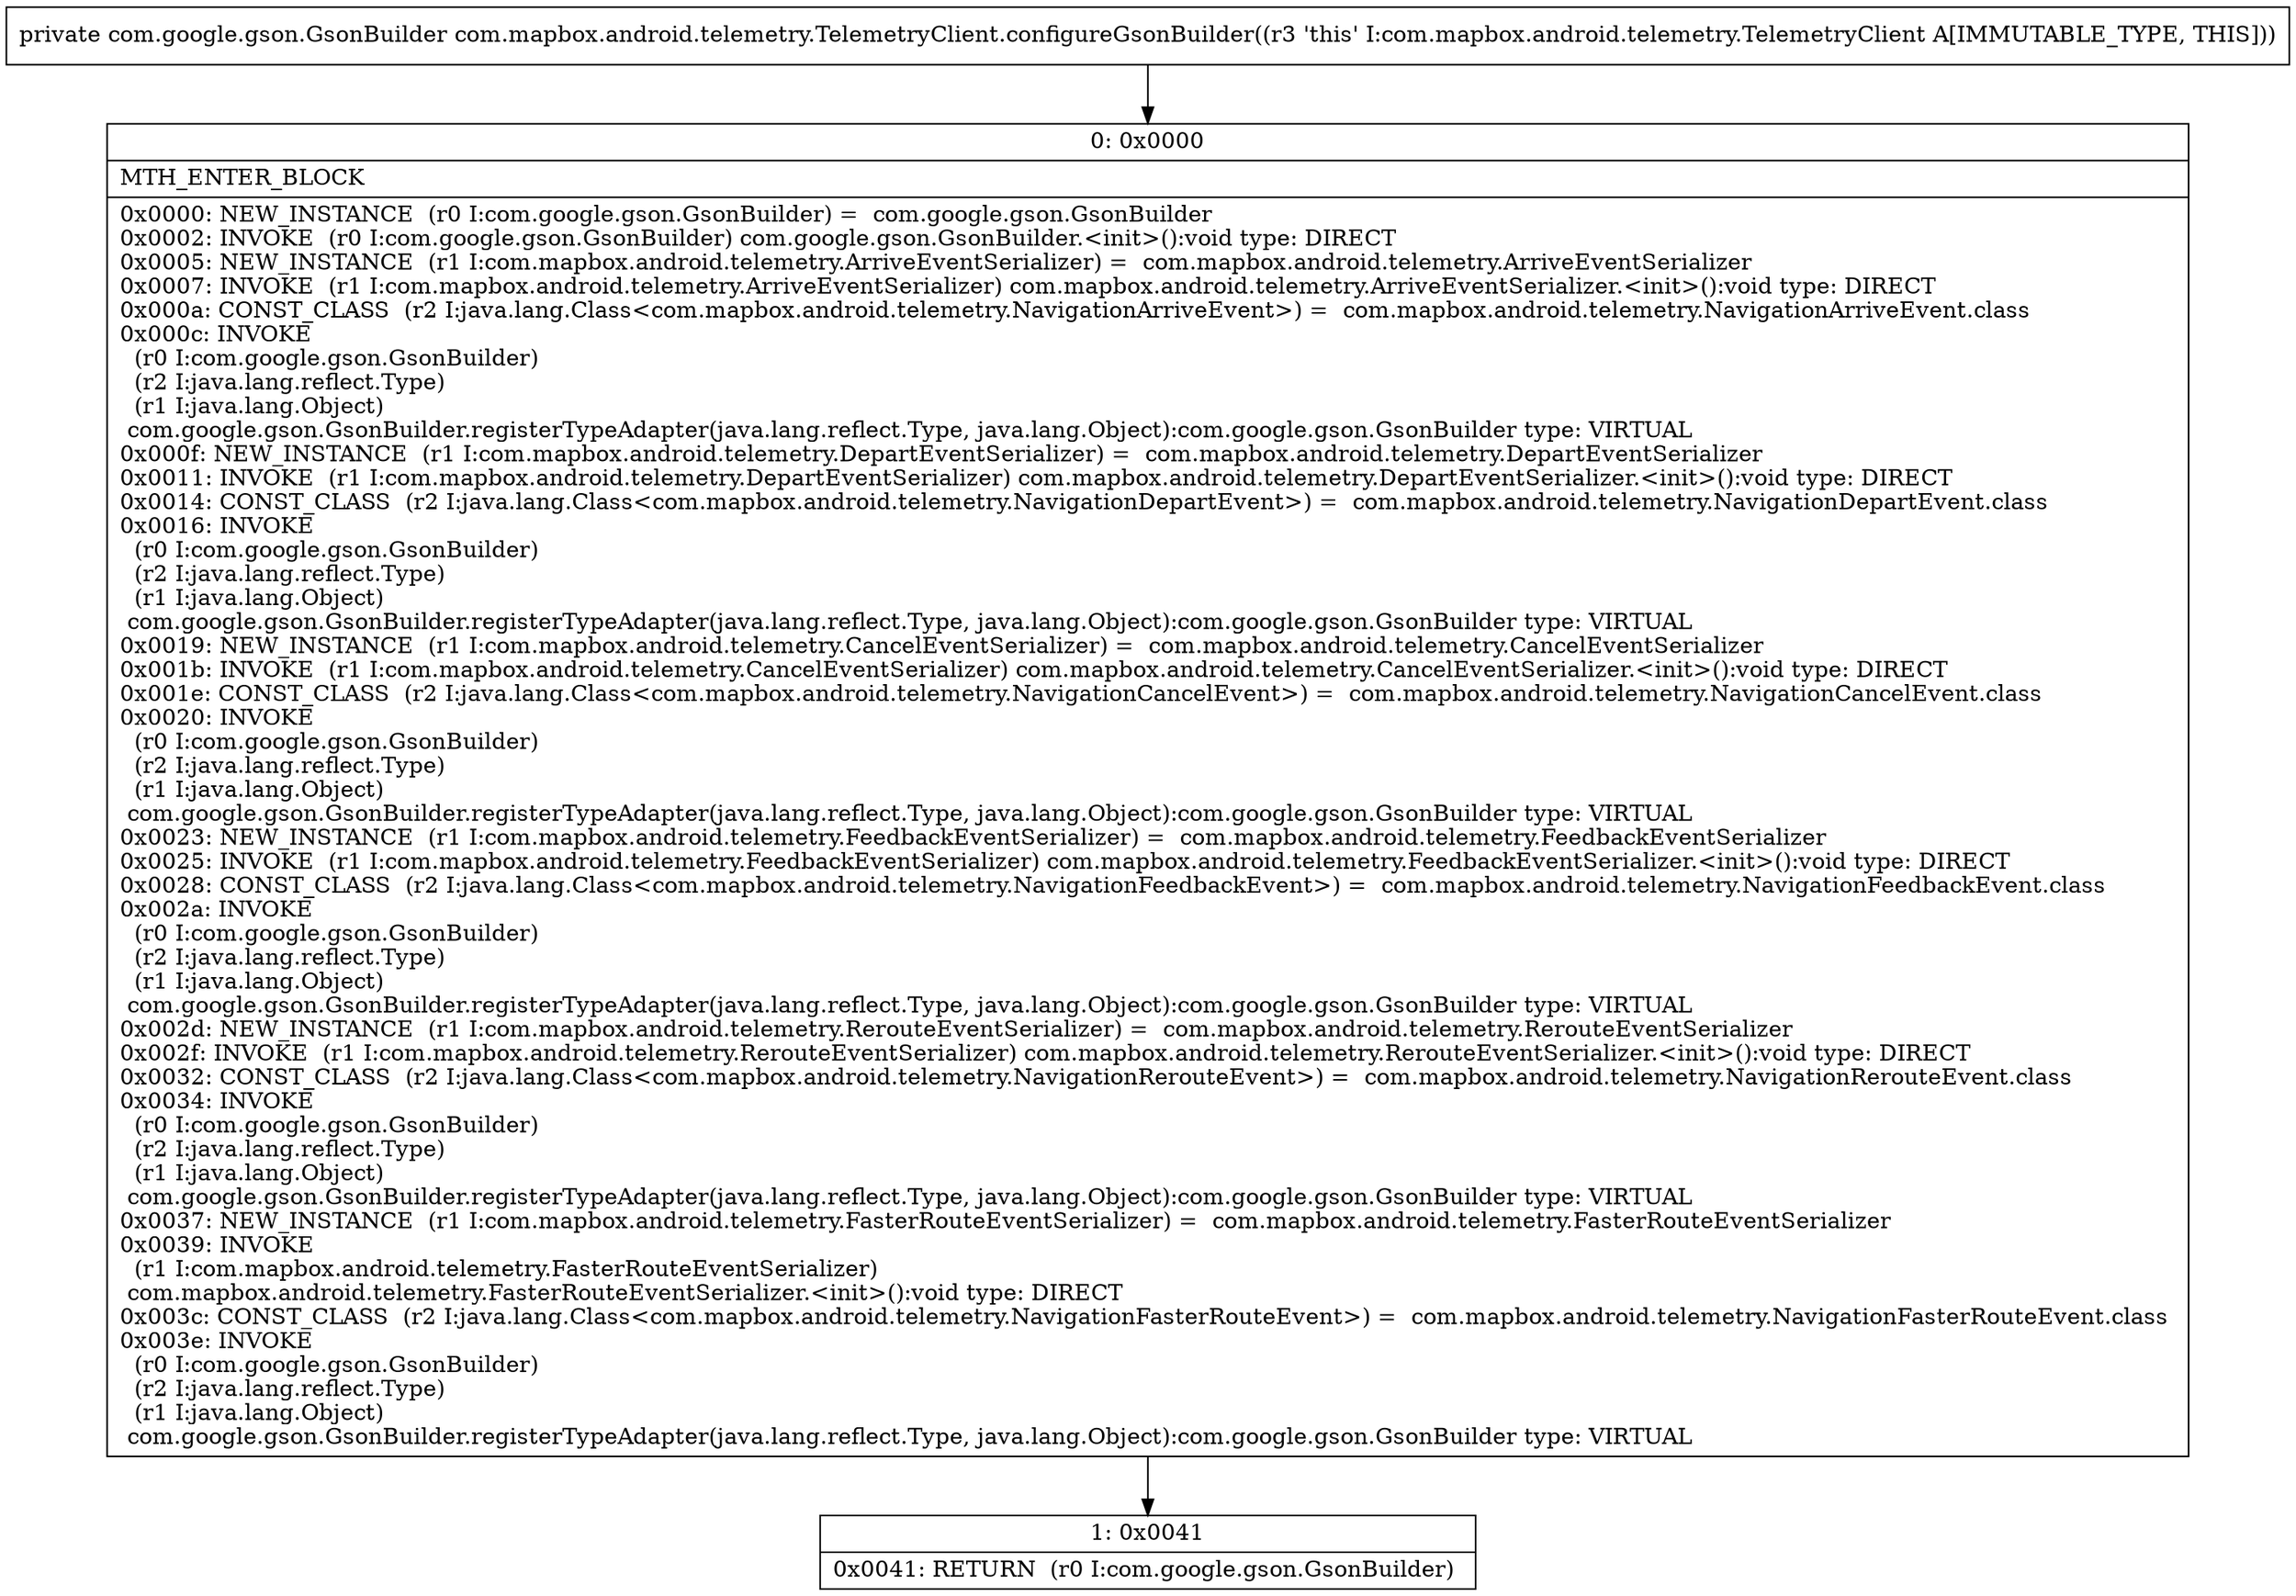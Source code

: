digraph "CFG forcom.mapbox.android.telemetry.TelemetryClient.configureGsonBuilder()Lcom\/google\/gson\/GsonBuilder;" {
Node_0 [shape=record,label="{0\:\ 0x0000|MTH_ENTER_BLOCK\l|0x0000: NEW_INSTANCE  (r0 I:com.google.gson.GsonBuilder) =  com.google.gson.GsonBuilder \l0x0002: INVOKE  (r0 I:com.google.gson.GsonBuilder) com.google.gson.GsonBuilder.\<init\>():void type: DIRECT \l0x0005: NEW_INSTANCE  (r1 I:com.mapbox.android.telemetry.ArriveEventSerializer) =  com.mapbox.android.telemetry.ArriveEventSerializer \l0x0007: INVOKE  (r1 I:com.mapbox.android.telemetry.ArriveEventSerializer) com.mapbox.android.telemetry.ArriveEventSerializer.\<init\>():void type: DIRECT \l0x000a: CONST_CLASS  (r2 I:java.lang.Class\<com.mapbox.android.telemetry.NavigationArriveEvent\>) =  com.mapbox.android.telemetry.NavigationArriveEvent.class \l0x000c: INVOKE  \l  (r0 I:com.google.gson.GsonBuilder)\l  (r2 I:java.lang.reflect.Type)\l  (r1 I:java.lang.Object)\l com.google.gson.GsonBuilder.registerTypeAdapter(java.lang.reflect.Type, java.lang.Object):com.google.gson.GsonBuilder type: VIRTUAL \l0x000f: NEW_INSTANCE  (r1 I:com.mapbox.android.telemetry.DepartEventSerializer) =  com.mapbox.android.telemetry.DepartEventSerializer \l0x0011: INVOKE  (r1 I:com.mapbox.android.telemetry.DepartEventSerializer) com.mapbox.android.telemetry.DepartEventSerializer.\<init\>():void type: DIRECT \l0x0014: CONST_CLASS  (r2 I:java.lang.Class\<com.mapbox.android.telemetry.NavigationDepartEvent\>) =  com.mapbox.android.telemetry.NavigationDepartEvent.class \l0x0016: INVOKE  \l  (r0 I:com.google.gson.GsonBuilder)\l  (r2 I:java.lang.reflect.Type)\l  (r1 I:java.lang.Object)\l com.google.gson.GsonBuilder.registerTypeAdapter(java.lang.reflect.Type, java.lang.Object):com.google.gson.GsonBuilder type: VIRTUAL \l0x0019: NEW_INSTANCE  (r1 I:com.mapbox.android.telemetry.CancelEventSerializer) =  com.mapbox.android.telemetry.CancelEventSerializer \l0x001b: INVOKE  (r1 I:com.mapbox.android.telemetry.CancelEventSerializer) com.mapbox.android.telemetry.CancelEventSerializer.\<init\>():void type: DIRECT \l0x001e: CONST_CLASS  (r2 I:java.lang.Class\<com.mapbox.android.telemetry.NavigationCancelEvent\>) =  com.mapbox.android.telemetry.NavigationCancelEvent.class \l0x0020: INVOKE  \l  (r0 I:com.google.gson.GsonBuilder)\l  (r2 I:java.lang.reflect.Type)\l  (r1 I:java.lang.Object)\l com.google.gson.GsonBuilder.registerTypeAdapter(java.lang.reflect.Type, java.lang.Object):com.google.gson.GsonBuilder type: VIRTUAL \l0x0023: NEW_INSTANCE  (r1 I:com.mapbox.android.telemetry.FeedbackEventSerializer) =  com.mapbox.android.telemetry.FeedbackEventSerializer \l0x0025: INVOKE  (r1 I:com.mapbox.android.telemetry.FeedbackEventSerializer) com.mapbox.android.telemetry.FeedbackEventSerializer.\<init\>():void type: DIRECT \l0x0028: CONST_CLASS  (r2 I:java.lang.Class\<com.mapbox.android.telemetry.NavigationFeedbackEvent\>) =  com.mapbox.android.telemetry.NavigationFeedbackEvent.class \l0x002a: INVOKE  \l  (r0 I:com.google.gson.GsonBuilder)\l  (r2 I:java.lang.reflect.Type)\l  (r1 I:java.lang.Object)\l com.google.gson.GsonBuilder.registerTypeAdapter(java.lang.reflect.Type, java.lang.Object):com.google.gson.GsonBuilder type: VIRTUAL \l0x002d: NEW_INSTANCE  (r1 I:com.mapbox.android.telemetry.RerouteEventSerializer) =  com.mapbox.android.telemetry.RerouteEventSerializer \l0x002f: INVOKE  (r1 I:com.mapbox.android.telemetry.RerouteEventSerializer) com.mapbox.android.telemetry.RerouteEventSerializer.\<init\>():void type: DIRECT \l0x0032: CONST_CLASS  (r2 I:java.lang.Class\<com.mapbox.android.telemetry.NavigationRerouteEvent\>) =  com.mapbox.android.telemetry.NavigationRerouteEvent.class \l0x0034: INVOKE  \l  (r0 I:com.google.gson.GsonBuilder)\l  (r2 I:java.lang.reflect.Type)\l  (r1 I:java.lang.Object)\l com.google.gson.GsonBuilder.registerTypeAdapter(java.lang.reflect.Type, java.lang.Object):com.google.gson.GsonBuilder type: VIRTUAL \l0x0037: NEW_INSTANCE  (r1 I:com.mapbox.android.telemetry.FasterRouteEventSerializer) =  com.mapbox.android.telemetry.FasterRouteEventSerializer \l0x0039: INVOKE  \l  (r1 I:com.mapbox.android.telemetry.FasterRouteEventSerializer)\l com.mapbox.android.telemetry.FasterRouteEventSerializer.\<init\>():void type: DIRECT \l0x003c: CONST_CLASS  (r2 I:java.lang.Class\<com.mapbox.android.telemetry.NavigationFasterRouteEvent\>) =  com.mapbox.android.telemetry.NavigationFasterRouteEvent.class \l0x003e: INVOKE  \l  (r0 I:com.google.gson.GsonBuilder)\l  (r2 I:java.lang.reflect.Type)\l  (r1 I:java.lang.Object)\l com.google.gson.GsonBuilder.registerTypeAdapter(java.lang.reflect.Type, java.lang.Object):com.google.gson.GsonBuilder type: VIRTUAL \l}"];
Node_1 [shape=record,label="{1\:\ 0x0041|0x0041: RETURN  (r0 I:com.google.gson.GsonBuilder) \l}"];
MethodNode[shape=record,label="{private com.google.gson.GsonBuilder com.mapbox.android.telemetry.TelemetryClient.configureGsonBuilder((r3 'this' I:com.mapbox.android.telemetry.TelemetryClient A[IMMUTABLE_TYPE, THIS])) }"];
MethodNode -> Node_0;
Node_0 -> Node_1;
}

